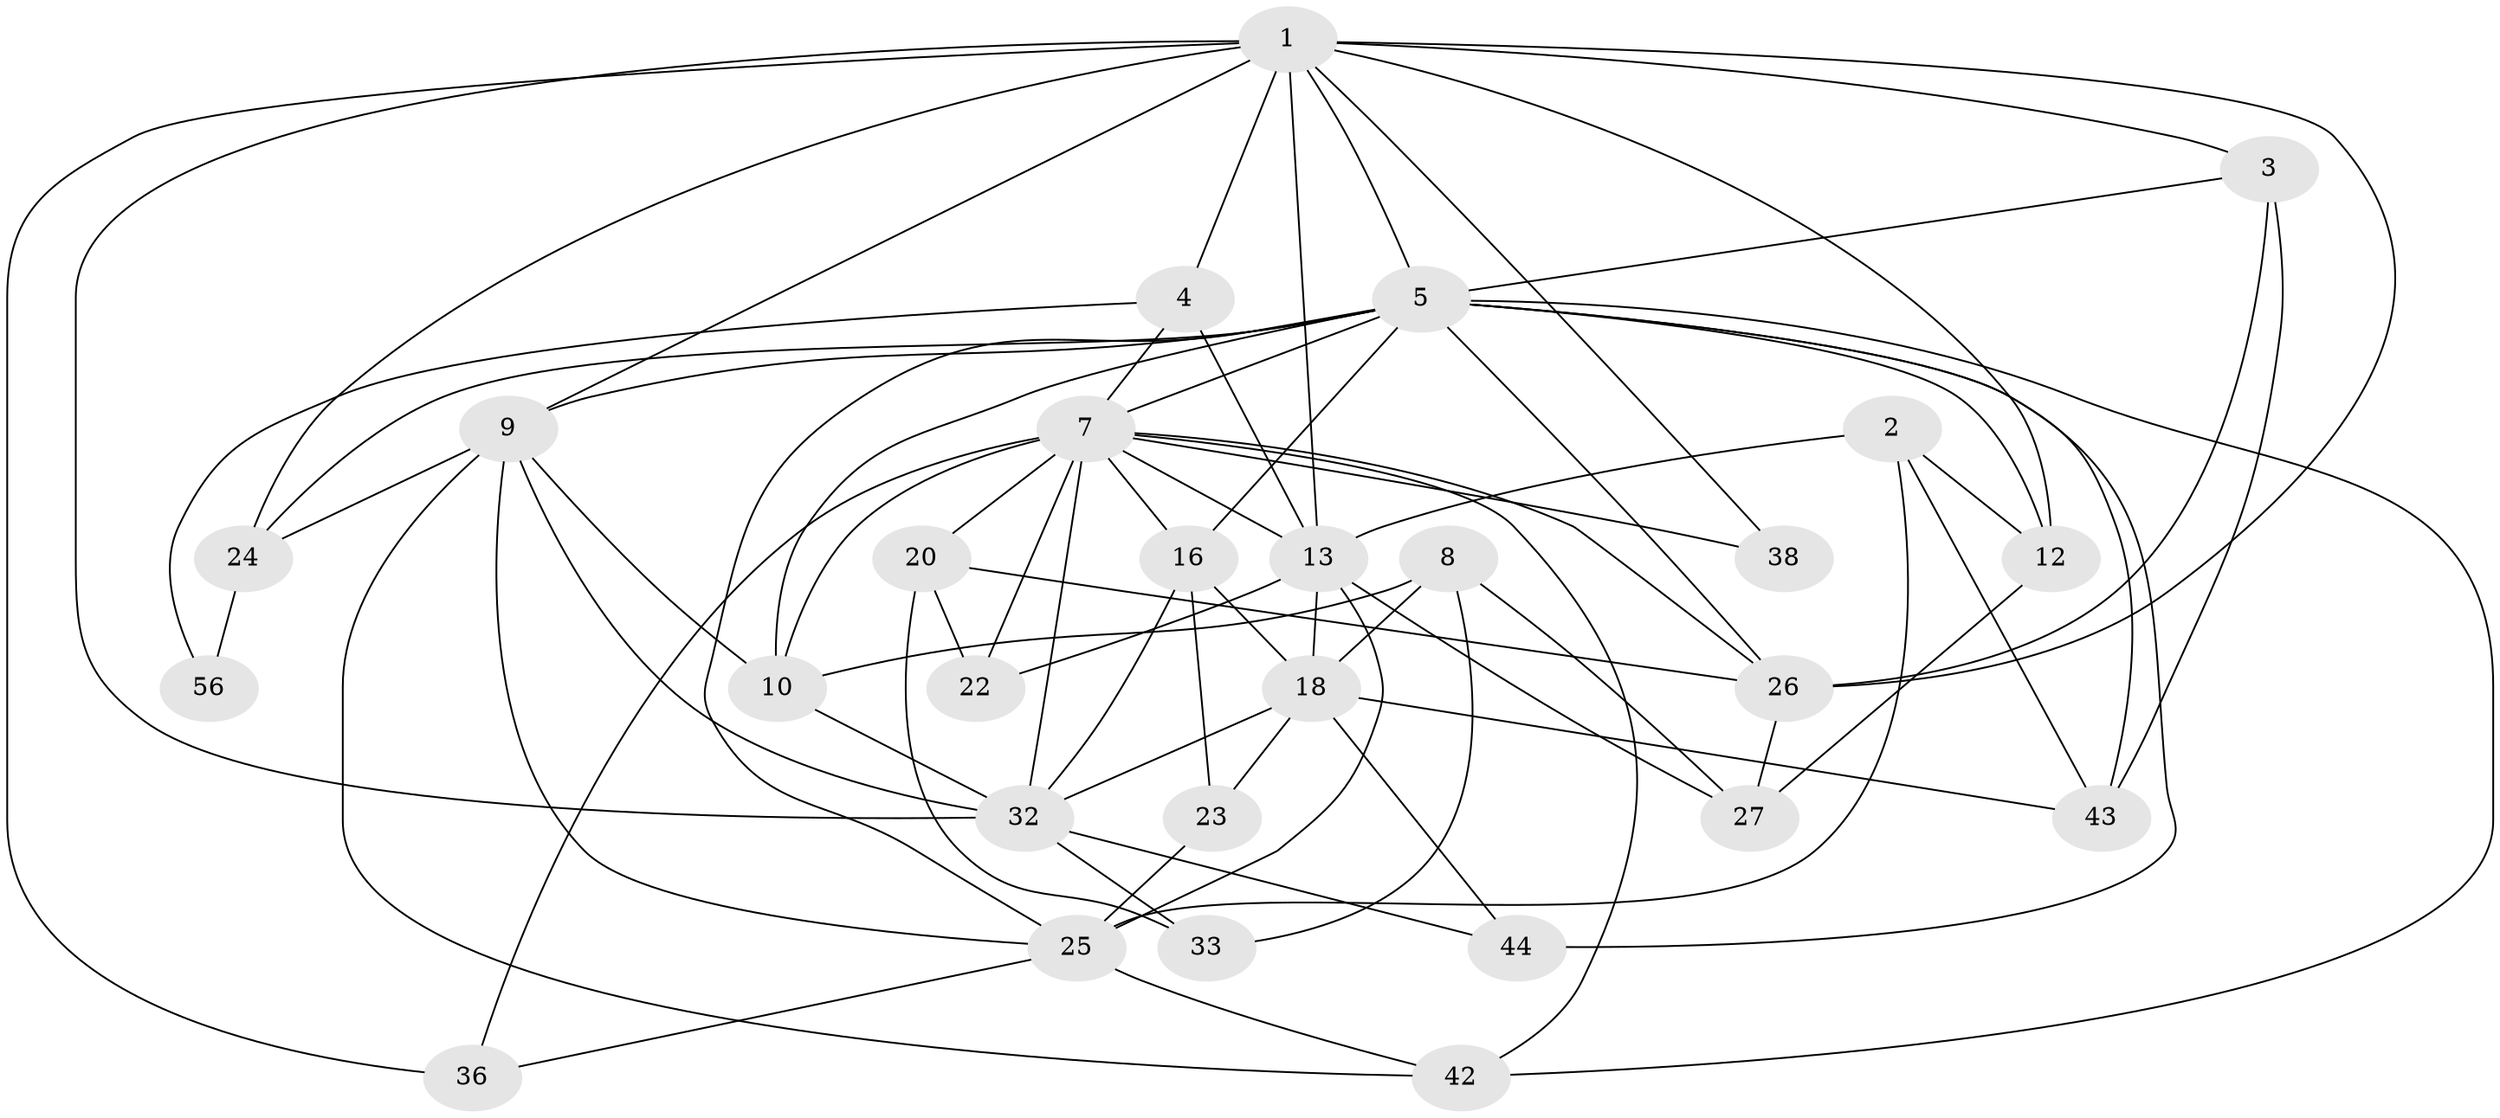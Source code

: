 // original degree distribution, {9: 0.017543859649122806, 4: 0.3157894736842105, 2: 0.12280701754385964, 5: 0.12280701754385964, 7: 0.05263157894736842, 3: 0.2982456140350877, 6: 0.05263157894736842, 8: 0.017543859649122806}
// Generated by graph-tools (version 1.1) at 2025/15/03/09/25 04:15:19]
// undirected, 28 vertices, 74 edges
graph export_dot {
graph [start="1"]
  node [color=gray90,style=filled];
  1 [super="+21+15"];
  2;
  3;
  4 [super="+29"];
  5 [super="+50+6+14"];
  7 [super="+19+47"];
  8;
  9 [super="+39"];
  10 [super="+30+35+11"];
  12 [super="+37"];
  13 [super="+28"];
  16;
  18 [super="+41"];
  20;
  22;
  23;
  24 [super="+55"];
  25 [super="+45"];
  26 [super="+48+54"];
  27;
  32 [super="+49"];
  33;
  36;
  38;
  42 [super="+46"];
  43;
  44 [super="+53"];
  56;
  1 -- 9;
  1 -- 13 [weight=2];
  1 -- 3;
  1 -- 24 [weight=2];
  1 -- 36;
  1 -- 5;
  1 -- 4 [weight=2];
  1 -- 32;
  1 -- 38;
  1 -- 26;
  1 -- 12;
  2 -- 12;
  2 -- 43;
  2 -- 25;
  2 -- 13;
  3 -- 43;
  3 -- 26;
  3 -- 5;
  4 -- 56;
  4 -- 13;
  4 -- 7;
  5 -- 7 [weight=3];
  5 -- 43;
  5 -- 44 [weight=2];
  5 -- 25;
  5 -- 24;
  5 -- 9 [weight=2];
  5 -- 42;
  5 -- 16;
  5 -- 26;
  5 -- 12;
  5 -- 10;
  7 -- 16;
  7 -- 13;
  7 -- 32;
  7 -- 20;
  7 -- 22;
  7 -- 26;
  7 -- 36;
  7 -- 38;
  7 -- 42;
  7 -- 10;
  8 -- 18;
  8 -- 27;
  8 -- 33;
  8 -- 10;
  9 -- 42;
  9 -- 32;
  9 -- 10;
  9 -- 25;
  9 -- 24;
  10 -- 32 [weight=3];
  12 -- 27;
  13 -- 22;
  13 -- 25;
  13 -- 27;
  13 -- 18;
  16 -- 23;
  16 -- 18;
  16 -- 32;
  18 -- 23;
  18 -- 44;
  18 -- 32;
  18 -- 43;
  20 -- 33;
  20 -- 22;
  20 -- 26;
  23 -- 25;
  24 -- 56;
  25 -- 36;
  25 -- 42;
  26 -- 27;
  32 -- 33;
  32 -- 44;
}
